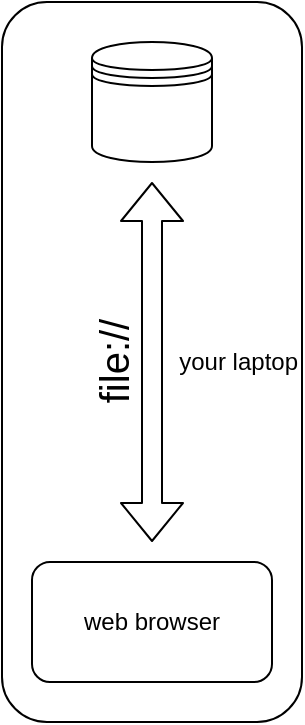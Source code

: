 <mxGraphModel dx="839" dy="1037" grid="1" gridSize="10" guides="1" tooltips="1" connect="1" arrows="1" fold="1" page="1" pageScale="1" pageWidth="850" pageHeight="1100" background="#ffffff"><root><mxCell id="0"/><mxCell id="1" parent="0"/><mxCell id="10" value="&lt;div style=&quot;text-align: right&quot;&gt;&lt;span style=&quot;letter-spacing: 0px&quot;&gt;your laptop&lt;/span&gt;&lt;/div&gt;" style="rounded=1;whiteSpace=wrap;html=1;align=right;" parent="1" vertex="1"><mxGeometry x="75" y="10" width="150" height="360" as="geometry"/></mxCell><mxCell id="2" value="" style="shape=flexArrow;endArrow=classic;startArrow=classic;html=1;fillColor=#ffffff;exitX=0.5;exitY=0;" parent="1" edge="1"><mxGeometry width="50" height="50" relative="1" as="geometry"><mxPoint x="150" y="280" as="sourcePoint"/><mxPoint x="150" y="100" as="targetPoint"/></mxGeometry></mxCell><mxCell id="3" value="&lt;font style=&quot;font-size: 20px&quot;&gt;file://&lt;/font&gt;" style="text;html=1;resizable=0;points=[];align=center;verticalAlign=middle;labelBackgroundColor=#ffffff;rotation=-90;" parent="2" vertex="1" connectable="0"><mxGeometry x="0.578" y="1" relative="1" as="geometry"><mxPoint x="-19" y="52" as="offset"/></mxGeometry></mxCell><mxCell id="5" value="web browser" style="rounded=1;whiteSpace=wrap;html=1;" parent="1" vertex="1"><mxGeometry x="90" y="290" width="120" height="60" as="geometry"/></mxCell><mxCell id="11" value="" style="shape=datastore;whiteSpace=wrap;html=1;" parent="1" vertex="1"><mxGeometry x="120" y="30" width="60" height="60" as="geometry"/></mxCell></root></mxGraphModel>